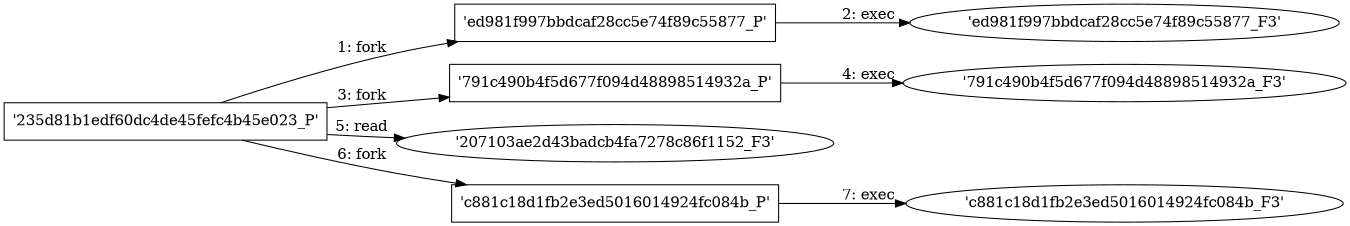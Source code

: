 digraph "D:\Learning\Paper\apt\基于CTI的攻击预警\Dataset\攻击图\ASGfromALLCTI\Tax Time Let the Phishing Begin.dot" {
rankdir="LR"
size="9"
fixedsize="false"
splines="true"
nodesep=0.3
ranksep=0
fontsize=10
overlap="scalexy"
engine= "neato"
	"'235d81b1edf60dc4de45fefc4b45e023_P'" [node_type=Process shape=box]
	"'ed981f997bbdcaf28cc5e74f89c55877_P'" [node_type=Process shape=box]
	"'235d81b1edf60dc4de45fefc4b45e023_P'" -> "'ed981f997bbdcaf28cc5e74f89c55877_P'" [label="1: fork"]
	"'ed981f997bbdcaf28cc5e74f89c55877_P'" [node_type=Process shape=box]
	"'ed981f997bbdcaf28cc5e74f89c55877_F3'" [node_type=File shape=ellipse]
	"'ed981f997bbdcaf28cc5e74f89c55877_P'" -> "'ed981f997bbdcaf28cc5e74f89c55877_F3'" [label="2: exec"]
	"'235d81b1edf60dc4de45fefc4b45e023_P'" [node_type=Process shape=box]
	"'791c490b4f5d677f094d48898514932a_P'" [node_type=Process shape=box]
	"'235d81b1edf60dc4de45fefc4b45e023_P'" -> "'791c490b4f5d677f094d48898514932a_P'" [label="3: fork"]
	"'791c490b4f5d677f094d48898514932a_P'" [node_type=Process shape=box]
	"'791c490b4f5d677f094d48898514932a_F3'" [node_type=File shape=ellipse]
	"'791c490b4f5d677f094d48898514932a_P'" -> "'791c490b4f5d677f094d48898514932a_F3'" [label="4: exec"]
	"'207103ae2d43badcb4fa7278c86f1152_F3'" [node_type=file shape=ellipse]
	"'235d81b1edf60dc4de45fefc4b45e023_P'" [node_type=Process shape=box]
	"'235d81b1edf60dc4de45fefc4b45e023_P'" -> "'207103ae2d43badcb4fa7278c86f1152_F3'" [label="5: read"]
	"'235d81b1edf60dc4de45fefc4b45e023_P'" [node_type=Process shape=box]
	"'c881c18d1fb2e3ed5016014924fc084b_P'" [node_type=Process shape=box]
	"'235d81b1edf60dc4de45fefc4b45e023_P'" -> "'c881c18d1fb2e3ed5016014924fc084b_P'" [label="6: fork"]
	"'c881c18d1fb2e3ed5016014924fc084b_P'" [node_type=Process shape=box]
	"'c881c18d1fb2e3ed5016014924fc084b_F3'" [node_type=File shape=ellipse]
	"'c881c18d1fb2e3ed5016014924fc084b_P'" -> "'c881c18d1fb2e3ed5016014924fc084b_F3'" [label="7: exec"]
}
